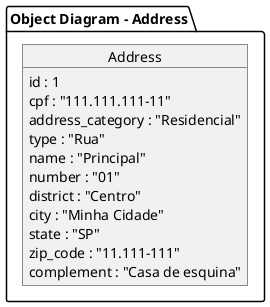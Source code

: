 @startuml Object Diagram

package "Object Diagram - Address" {

object Address {
  id : 1
  cpf : "111.111.111-11"
  address_category : "Residencial"
  type : "Rua"
  name : "Principal"
  number : "01"
  district : "Centro"
  city : "Minha Cidade"
  state : "SP"
  zip_code : "11.111-111"
  complement : "Casa de esquina"
}

@enduml